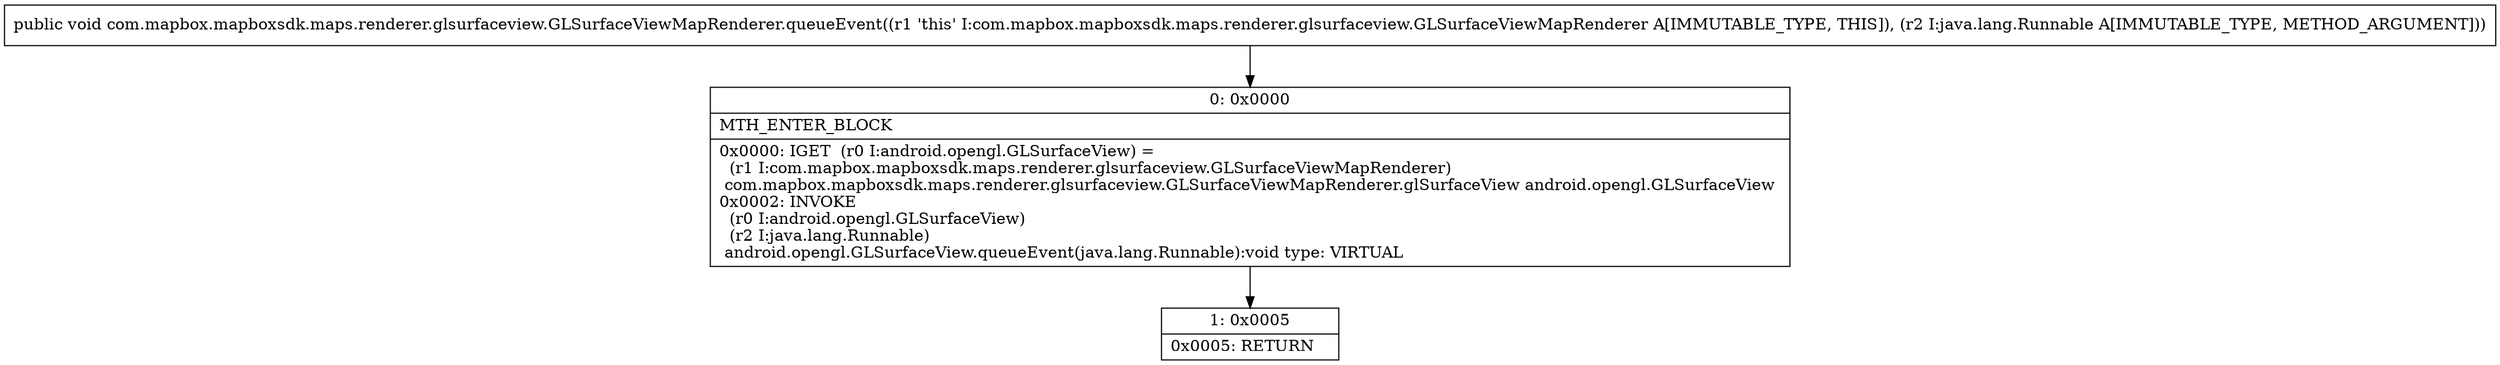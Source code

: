 digraph "CFG forcom.mapbox.mapboxsdk.maps.renderer.glsurfaceview.GLSurfaceViewMapRenderer.queueEvent(Ljava\/lang\/Runnable;)V" {
Node_0 [shape=record,label="{0\:\ 0x0000|MTH_ENTER_BLOCK\l|0x0000: IGET  (r0 I:android.opengl.GLSurfaceView) = \l  (r1 I:com.mapbox.mapboxsdk.maps.renderer.glsurfaceview.GLSurfaceViewMapRenderer)\l com.mapbox.mapboxsdk.maps.renderer.glsurfaceview.GLSurfaceViewMapRenderer.glSurfaceView android.opengl.GLSurfaceView \l0x0002: INVOKE  \l  (r0 I:android.opengl.GLSurfaceView)\l  (r2 I:java.lang.Runnable)\l android.opengl.GLSurfaceView.queueEvent(java.lang.Runnable):void type: VIRTUAL \l}"];
Node_1 [shape=record,label="{1\:\ 0x0005|0x0005: RETURN   \l}"];
MethodNode[shape=record,label="{public void com.mapbox.mapboxsdk.maps.renderer.glsurfaceview.GLSurfaceViewMapRenderer.queueEvent((r1 'this' I:com.mapbox.mapboxsdk.maps.renderer.glsurfaceview.GLSurfaceViewMapRenderer A[IMMUTABLE_TYPE, THIS]), (r2 I:java.lang.Runnable A[IMMUTABLE_TYPE, METHOD_ARGUMENT])) }"];
MethodNode -> Node_0;
Node_0 -> Node_1;
}

